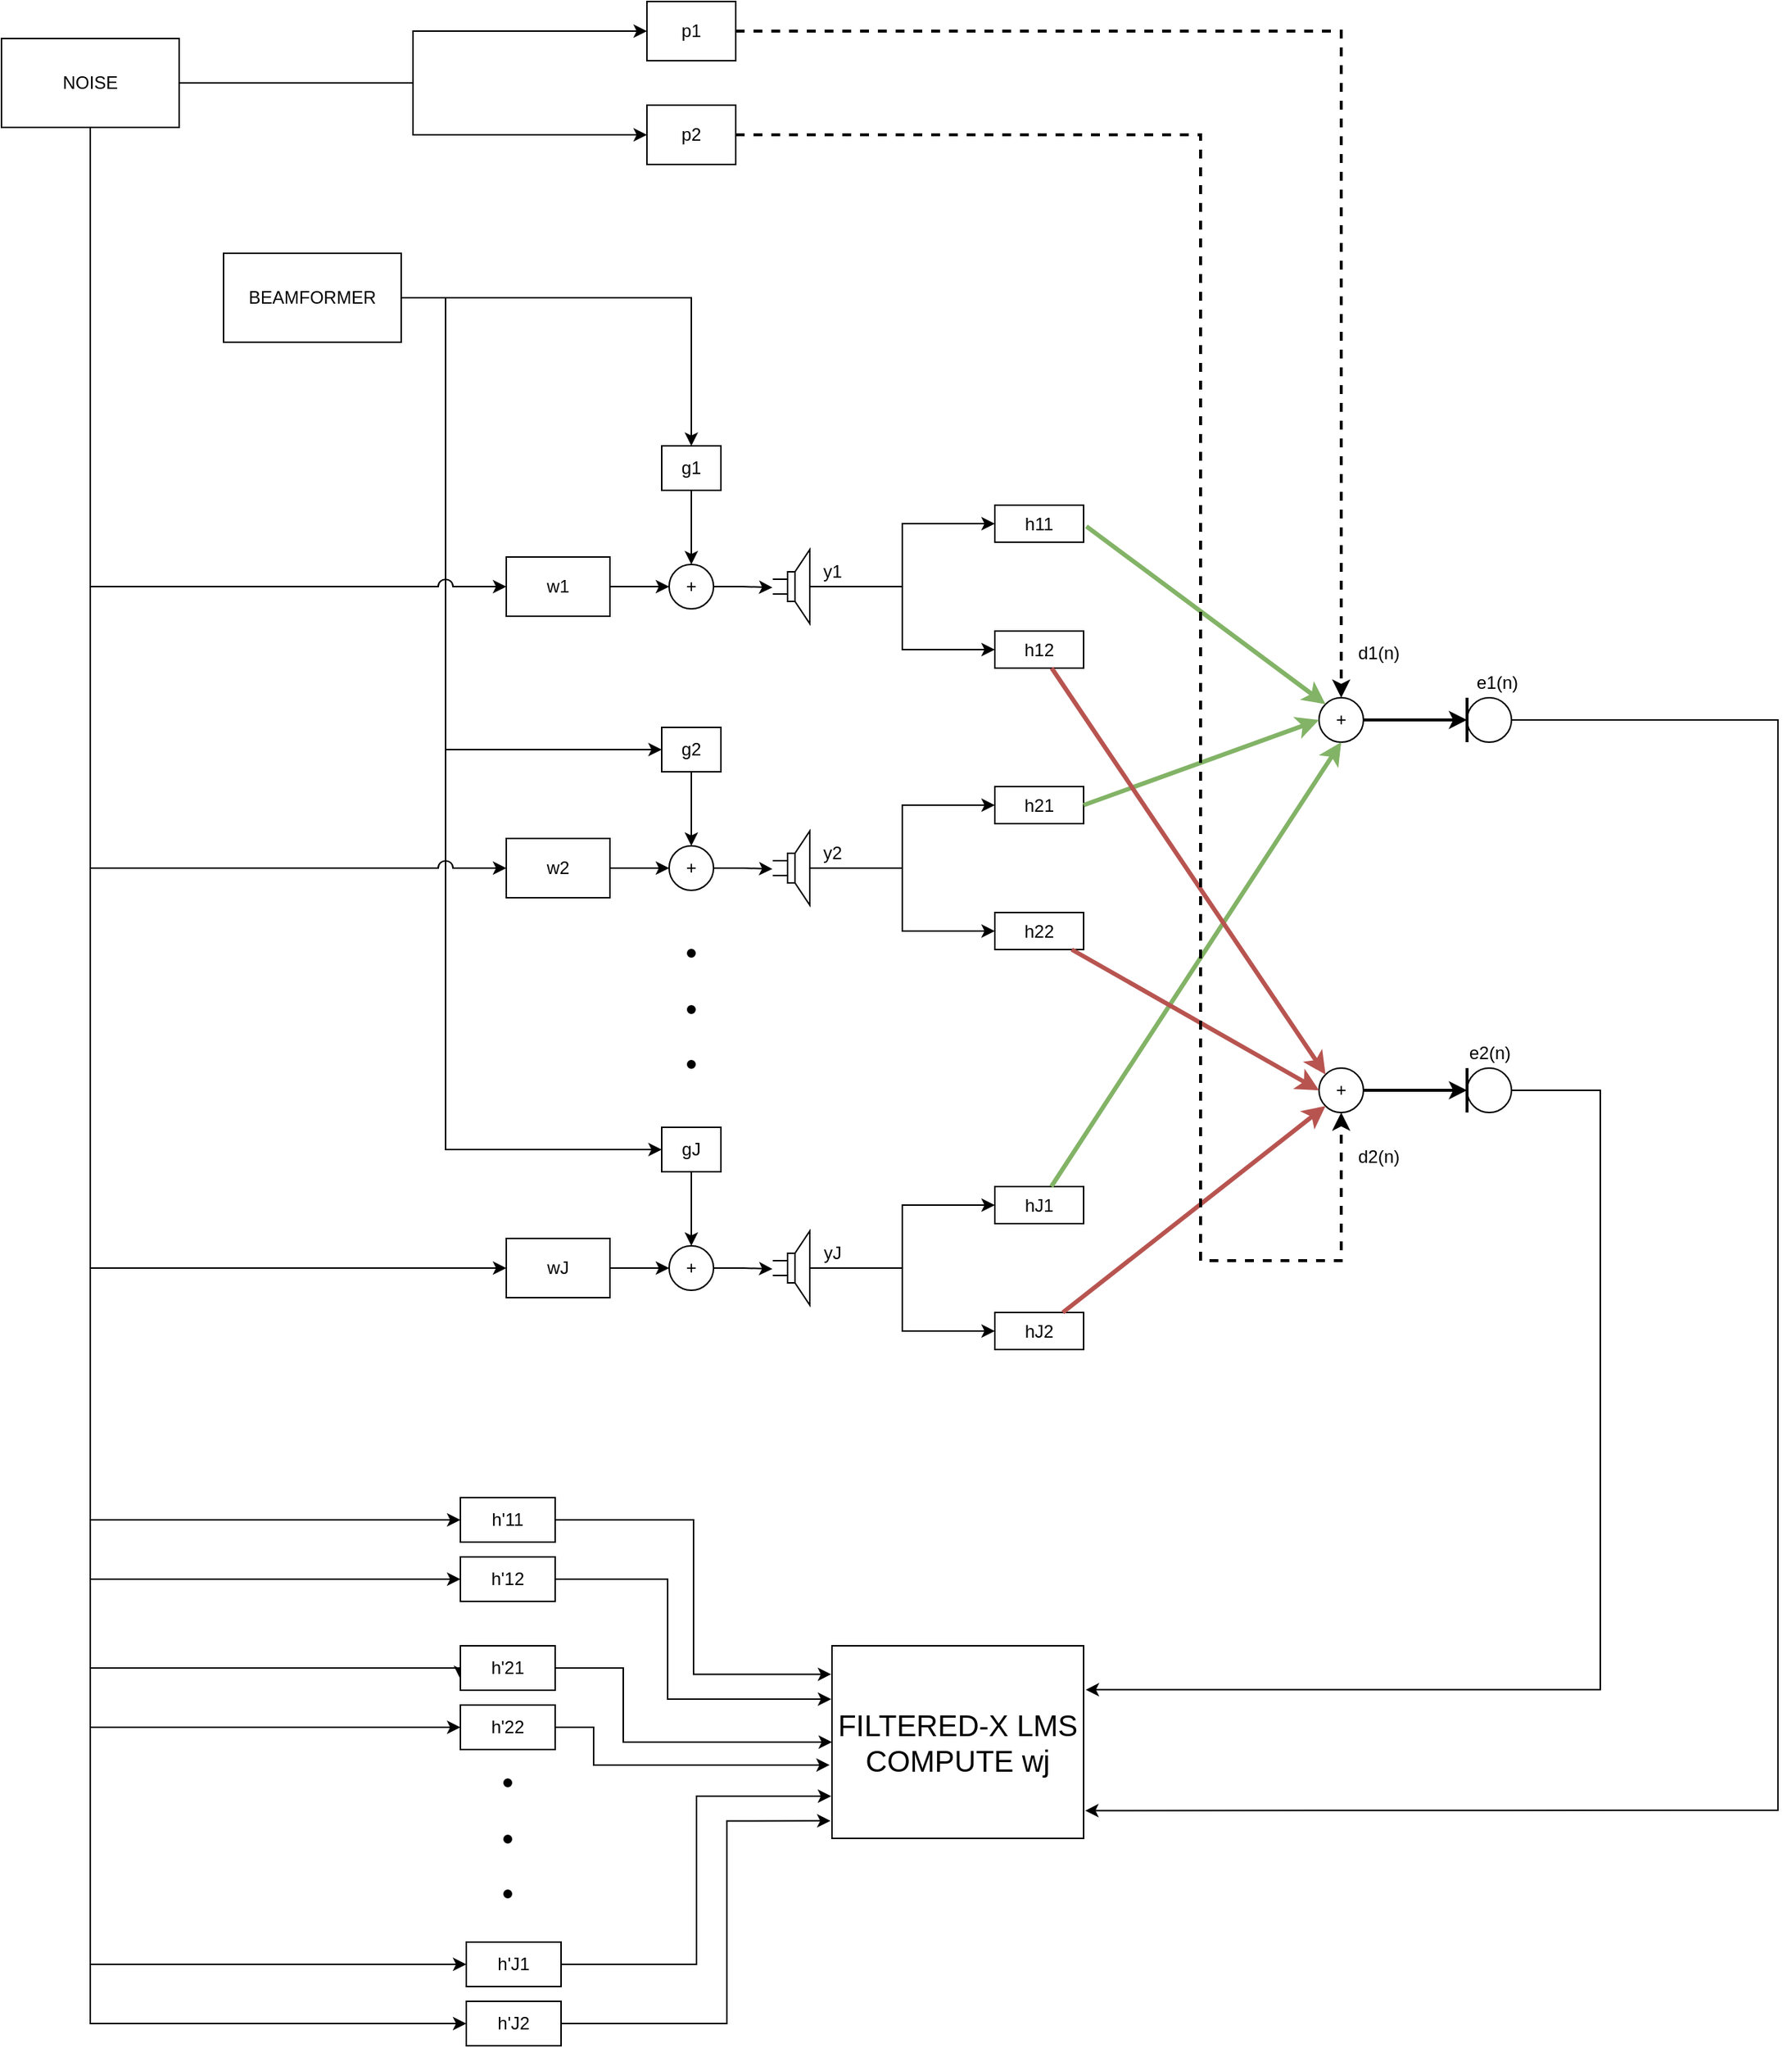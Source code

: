 <mxfile version="14.6.13" type="device"><diagram id="40QJhZGKjycmPh2WNqhG" name="Page-1"><mxGraphModel dx="1537" dy="397" grid="1" gridSize="10" guides="1" tooltips="1" connect="1" arrows="1" fold="1" page="1" pageScale="1" pageWidth="850" pageHeight="1100" math="0" shadow="0"><root><mxCell id="0"/><mxCell id="1" parent="0"/><mxCell id="kyosvPxuZ2ifV6229wMH-44" style="edgeStyle=orthogonalEdgeStyle;rounded=0;orthogonalLoop=1;jettySize=auto;html=1;" edge="1" parent="1" source="ed877tdzemxNGhNe3e_C-29" target="kyosvPxuZ2ifV6229wMH-15"><mxGeometry relative="1" as="geometry"><Array as="points"><mxPoint x="240" y="340"/><mxPoint x="240" y="915"/></Array></mxGeometry></mxCell><mxCell id="kyosvPxuZ2ifV6229wMH-46" style="edgeStyle=orthogonalEdgeStyle;rounded=0;orthogonalLoop=1;jettySize=auto;html=1;entryX=0;entryY=0.5;entryDx=0;entryDy=0;" edge="1" parent="1" source="ed877tdzemxNGhNe3e_C-1" target="ed877tdzemxNGhNe3e_C-2"><mxGeometry relative="1" as="geometry"/></mxCell><mxCell id="kyosvPxuZ2ifV6229wMH-47" style="edgeStyle=orthogonalEdgeStyle;rounded=0;orthogonalLoop=1;jettySize=auto;html=1;entryX=0;entryY=0.5;entryDx=0;entryDy=0;" edge="1" parent="1" source="ed877tdzemxNGhNe3e_C-1" target="ed877tdzemxNGhNe3e_C-23"><mxGeometry relative="1" as="geometry"/></mxCell><mxCell id="kyosvPxuZ2ifV6229wMH-90" style="edgeStyle=orthogonalEdgeStyle;rounded=0;jumpStyle=arc;jumpSize=10;orthogonalLoop=1;jettySize=auto;html=1;entryX=0;entryY=0.5;entryDx=0;entryDy=0;strokeWidth=1;fillColor=#f5f5f5;gradientColor=#b3b3b3;" edge="1" parent="1" source="ed877tdzemxNGhNe3e_C-1" target="kyosvPxuZ2ifV6229wMH-24"><mxGeometry relative="1" as="geometry"><Array as="points"><mxPoint y="995"/></Array></mxGeometry></mxCell><mxCell id="kyosvPxuZ2ifV6229wMH-91" style="edgeStyle=orthogonalEdgeStyle;rounded=0;jumpStyle=arc;jumpSize=10;orthogonalLoop=1;jettySize=auto;html=1;entryX=0;entryY=0.5;entryDx=0;entryDy=0;strokeWidth=1;fillColor=#f5f5f5;gradientColor=#b3b3b3;" edge="1" parent="1" source="ed877tdzemxNGhNe3e_C-1" target="kyosvPxuZ2ifV6229wMH-75"><mxGeometry relative="1" as="geometry"><Array as="points"><mxPoint y="1165"/></Array></mxGeometry></mxCell><mxCell id="kyosvPxuZ2ifV6229wMH-92" style="edgeStyle=orthogonalEdgeStyle;rounded=0;jumpStyle=arc;jumpSize=10;orthogonalLoop=1;jettySize=auto;html=1;entryX=0;entryY=0.5;entryDx=0;entryDy=0;strokeWidth=1;fillColor=#f5f5f5;gradientColor=#b3b3b3;" edge="1" parent="1" source="ed877tdzemxNGhNe3e_C-1" target="kyosvPxuZ2ifV6229wMH-76"><mxGeometry relative="1" as="geometry"><Array as="points"><mxPoint y="1205"/></Array></mxGeometry></mxCell><mxCell id="kyosvPxuZ2ifV6229wMH-93" style="edgeStyle=orthogonalEdgeStyle;rounded=0;jumpStyle=arc;jumpSize=10;orthogonalLoop=1;jettySize=auto;html=1;entryX=0;entryY=0.75;entryDx=0;entryDy=0;strokeWidth=1;fillColor=#f5f5f5;gradientColor=#b3b3b3;" edge="1" parent="1" source="ed877tdzemxNGhNe3e_C-1" target="kyosvPxuZ2ifV6229wMH-77"><mxGeometry relative="1" as="geometry"><Array as="points"><mxPoint y="1265"/><mxPoint x="250" y="1265"/></Array></mxGeometry></mxCell><mxCell id="kyosvPxuZ2ifV6229wMH-94" style="edgeStyle=orthogonalEdgeStyle;rounded=0;jumpStyle=arc;jumpSize=10;orthogonalLoop=1;jettySize=auto;html=1;entryX=0;entryY=0.5;entryDx=0;entryDy=0;strokeWidth=1;fillColor=#f5f5f5;gradientColor=#b3b3b3;" edge="1" parent="1" source="ed877tdzemxNGhNe3e_C-1" target="kyosvPxuZ2ifV6229wMH-78"><mxGeometry relative="1" as="geometry"><Array as="points"><mxPoint y="1305"/></Array></mxGeometry></mxCell><mxCell id="kyosvPxuZ2ifV6229wMH-95" style="edgeStyle=orthogonalEdgeStyle;rounded=0;jumpStyle=arc;jumpSize=10;orthogonalLoop=1;jettySize=auto;html=1;entryX=0;entryY=0.5;entryDx=0;entryDy=0;strokeWidth=1;fillColor=#f5f5f5;gradientColor=#b3b3b3;" edge="1" parent="1" source="ed877tdzemxNGhNe3e_C-1" target="kyosvPxuZ2ifV6229wMH-79"><mxGeometry relative="1" as="geometry"><Array as="points"><mxPoint y="1465"/></Array></mxGeometry></mxCell><mxCell id="kyosvPxuZ2ifV6229wMH-96" style="edgeStyle=orthogonalEdgeStyle;rounded=0;jumpStyle=arc;jumpSize=10;orthogonalLoop=1;jettySize=auto;html=1;entryX=0;entryY=0.5;entryDx=0;entryDy=0;strokeWidth=1;fillColor=#f5f5f5;gradientColor=#b3b3b3;" edge="1" parent="1" source="ed877tdzemxNGhNe3e_C-1" target="kyosvPxuZ2ifV6229wMH-80"><mxGeometry relative="1" as="geometry"><Array as="points"><mxPoint y="1505"/></Array></mxGeometry></mxCell><mxCell id="ed877tdzemxNGhNe3e_C-1" value="NOISE" style="rounded=0;whiteSpace=wrap;html=1;" parent="1" vertex="1"><mxGeometry x="-60" y="165" width="120" height="60" as="geometry"/></mxCell><mxCell id="kyosvPxuZ2ifV6229wMH-42" style="edgeStyle=orthogonalEdgeStyle;rounded=0;orthogonalLoop=1;jettySize=auto;html=1;" edge="1" parent="1" source="ed877tdzemxNGhNe3e_C-29" target="ed877tdzemxNGhNe3e_C-31"><mxGeometry relative="1" as="geometry"><Array as="points"><mxPoint x="406" y="340"/></Array></mxGeometry></mxCell><mxCell id="kyosvPxuZ2ifV6229wMH-43" style="edgeStyle=orthogonalEdgeStyle;rounded=0;orthogonalLoop=1;jettySize=auto;html=1;" edge="1" parent="1" source="ed877tdzemxNGhNe3e_C-29" target="kyosvPxuZ2ifV6229wMH-2"><mxGeometry relative="1" as="geometry"><Array as="points"><mxPoint x="240" y="340"/><mxPoint x="240" y="645"/></Array></mxGeometry></mxCell><mxCell id="ed877tdzemxNGhNe3e_C-29" value="BEAMFORMER" style="rounded=0;whiteSpace=wrap;html=1;fillColor=#ffffff;" parent="1" vertex="1"><mxGeometry x="90" y="310" width="120" height="60" as="geometry"/></mxCell><mxCell id="ed877tdzemxNGhNe3e_C-36" value="" style="group" parent="1" vertex="1" connectable="0"><mxGeometry x="281" y="440" width="390" height="150" as="geometry"/></mxCell><mxCell id="ed877tdzemxNGhNe3e_C-31" value="g1" style="rounded=0;whiteSpace=wrap;html=1;fillColor=#ffffff;" parent="ed877tdzemxNGhNe3e_C-36" vertex="1"><mxGeometry x="105" width="40" height="30" as="geometry"/></mxCell><mxCell id="ed877tdzemxNGhNe3e_C-32" value="+" style="ellipse;whiteSpace=wrap;html=1;aspect=fixed;fillColor=#ffffff;" parent="ed877tdzemxNGhNe3e_C-36" vertex="1"><mxGeometry x="110" y="80" width="30" height="30" as="geometry"/></mxCell><mxCell id="ed877tdzemxNGhNe3e_C-34" style="edgeStyle=orthogonalEdgeStyle;rounded=0;orthogonalLoop=1;jettySize=auto;html=1;entryX=0.5;entryY=0;entryDx=0;entryDy=0;" parent="ed877tdzemxNGhNe3e_C-36" source="ed877tdzemxNGhNe3e_C-31" target="ed877tdzemxNGhNe3e_C-32" edge="1"><mxGeometry relative="1" as="geometry"/></mxCell><mxCell id="ed877tdzemxNGhNe3e_C-24" value="h11" style="rounded=0;whiteSpace=wrap;html=1;" parent="ed877tdzemxNGhNe3e_C-36" vertex="1"><mxGeometry x="330" y="40" width="60" height="25" as="geometry"/></mxCell><mxCell id="ed877tdzemxNGhNe3e_C-25" value="h12" style="rounded=0;whiteSpace=wrap;html=1;" parent="ed877tdzemxNGhNe3e_C-36" vertex="1"><mxGeometry x="330" y="125" width="60" height="25" as="geometry"/></mxCell><mxCell id="ed877tdzemxNGhNe3e_C-26" style="edgeStyle=orthogonalEdgeStyle;rounded=0;orthogonalLoop=1;jettySize=auto;html=1;entryX=0;entryY=0.5;entryDx=0;entryDy=0;" parent="ed877tdzemxNGhNe3e_C-36" source="ed877tdzemxNGhNe3e_C-10" target="ed877tdzemxNGhNe3e_C-24" edge="1"><mxGeometry y="40" as="geometry"/></mxCell><mxCell id="ed877tdzemxNGhNe3e_C-27" style="edgeStyle=orthogonalEdgeStyle;rounded=0;orthogonalLoop=1;jettySize=auto;html=1;entryX=0;entryY=0.5;entryDx=0;entryDy=0;" parent="ed877tdzemxNGhNe3e_C-36" source="ed877tdzemxNGhNe3e_C-10" target="ed877tdzemxNGhNe3e_C-25" edge="1"><mxGeometry y="40" as="geometry"/></mxCell><mxCell id="ed877tdzemxNGhNe3e_C-28" value="y1" style="text;html=1;align=center;verticalAlign=middle;resizable=0;points=[];autosize=1;strokeColor=none;" parent="ed877tdzemxNGhNe3e_C-36" vertex="1"><mxGeometry x="205" y="75" width="30" height="20" as="geometry"/></mxCell><mxCell id="ed877tdzemxNGhNe3e_C-33" style="edgeStyle=orthogonalEdgeStyle;rounded=0;orthogonalLoop=1;jettySize=auto;html=1;entryX=0;entryY=0.5;entryDx=0;entryDy=0;" parent="ed877tdzemxNGhNe3e_C-36" source="ed877tdzemxNGhNe3e_C-4" target="ed877tdzemxNGhNe3e_C-32" edge="1"><mxGeometry relative="1" as="geometry"/></mxCell><mxCell id="ed877tdzemxNGhNe3e_C-4" value="w1" style="rounded=0;whiteSpace=wrap;html=1;" parent="ed877tdzemxNGhNe3e_C-36" vertex="1"><mxGeometry y="75" width="70" height="40" as="geometry"/></mxCell><mxCell id="ed877tdzemxNGhNe3e_C-10" value="" style="pointerEvents=1;verticalLabelPosition=bottom;shadow=0;dashed=0;align=center;html=1;verticalAlign=top;shape=mxgraph.electrical.electro-mechanical.loudspeaker;fillColor=#ffffff;" parent="ed877tdzemxNGhNe3e_C-36" vertex="1"><mxGeometry x="180" y="70" width="25" height="50" as="geometry"/></mxCell><mxCell id="ed877tdzemxNGhNe3e_C-35" style="edgeStyle=orthogonalEdgeStyle;rounded=0;orthogonalLoop=1;jettySize=auto;html=1;entryX=-0.008;entryY=0.512;entryDx=0;entryDy=0;entryPerimeter=0;" parent="ed877tdzemxNGhNe3e_C-36" source="ed877tdzemxNGhNe3e_C-32" target="ed877tdzemxNGhNe3e_C-10" edge="1"><mxGeometry relative="1" as="geometry"/></mxCell><mxCell id="kyosvPxuZ2ifV6229wMH-14" value="" style="group" vertex="1" connectable="0" parent="1"><mxGeometry x="281" y="900" width="390" height="150" as="geometry"/></mxCell><mxCell id="kyosvPxuZ2ifV6229wMH-15" value="gJ" style="rounded=0;whiteSpace=wrap;html=1;fillColor=#ffffff;" vertex="1" parent="kyosvPxuZ2ifV6229wMH-14"><mxGeometry x="105" width="40" height="30" as="geometry"/></mxCell><mxCell id="kyosvPxuZ2ifV6229wMH-16" value="+" style="ellipse;whiteSpace=wrap;html=1;aspect=fixed;fillColor=#ffffff;" vertex="1" parent="kyosvPxuZ2ifV6229wMH-14"><mxGeometry x="110" y="80" width="30" height="30" as="geometry"/></mxCell><mxCell id="kyosvPxuZ2ifV6229wMH-17" style="edgeStyle=orthogonalEdgeStyle;rounded=0;orthogonalLoop=1;jettySize=auto;html=1;entryX=0.5;entryY=0;entryDx=0;entryDy=0;" edge="1" parent="kyosvPxuZ2ifV6229wMH-14" source="kyosvPxuZ2ifV6229wMH-15" target="kyosvPxuZ2ifV6229wMH-16"><mxGeometry relative="1" as="geometry"/></mxCell><mxCell id="kyosvPxuZ2ifV6229wMH-18" value="hJ1" style="rounded=0;whiteSpace=wrap;html=1;" vertex="1" parent="kyosvPxuZ2ifV6229wMH-14"><mxGeometry x="330" y="40" width="60" height="25" as="geometry"/></mxCell><mxCell id="kyosvPxuZ2ifV6229wMH-19" value="hJ2" style="rounded=0;whiteSpace=wrap;html=1;" vertex="1" parent="kyosvPxuZ2ifV6229wMH-14"><mxGeometry x="330" y="125" width="60" height="25" as="geometry"/></mxCell><mxCell id="kyosvPxuZ2ifV6229wMH-20" style="edgeStyle=orthogonalEdgeStyle;rounded=0;orthogonalLoop=1;jettySize=auto;html=1;entryX=0;entryY=0.5;entryDx=0;entryDy=0;" edge="1" parent="kyosvPxuZ2ifV6229wMH-14" source="kyosvPxuZ2ifV6229wMH-25" target="kyosvPxuZ2ifV6229wMH-18"><mxGeometry y="40" as="geometry"/></mxCell><mxCell id="kyosvPxuZ2ifV6229wMH-21" style="edgeStyle=orthogonalEdgeStyle;rounded=0;orthogonalLoop=1;jettySize=auto;html=1;entryX=0;entryY=0.5;entryDx=0;entryDy=0;" edge="1" parent="kyosvPxuZ2ifV6229wMH-14" source="kyosvPxuZ2ifV6229wMH-25" target="kyosvPxuZ2ifV6229wMH-19"><mxGeometry y="40" as="geometry"/></mxCell><mxCell id="kyosvPxuZ2ifV6229wMH-22" value="yJ" style="text;html=1;align=center;verticalAlign=middle;resizable=0;points=[];autosize=1;strokeColor=none;" vertex="1" parent="kyosvPxuZ2ifV6229wMH-14"><mxGeometry x="205" y="75" width="30" height="20" as="geometry"/></mxCell><mxCell id="kyosvPxuZ2ifV6229wMH-23" style="edgeStyle=orthogonalEdgeStyle;rounded=0;orthogonalLoop=1;jettySize=auto;html=1;entryX=0;entryY=0.5;entryDx=0;entryDy=0;" edge="1" parent="kyosvPxuZ2ifV6229wMH-14" source="kyosvPxuZ2ifV6229wMH-24" target="kyosvPxuZ2ifV6229wMH-16"><mxGeometry relative="1" as="geometry"/></mxCell><mxCell id="kyosvPxuZ2ifV6229wMH-24" value="wJ" style="rounded=0;whiteSpace=wrap;html=1;" vertex="1" parent="kyosvPxuZ2ifV6229wMH-14"><mxGeometry y="75" width="70" height="40" as="geometry"/></mxCell><mxCell id="kyosvPxuZ2ifV6229wMH-25" value="" style="pointerEvents=1;verticalLabelPosition=bottom;shadow=0;dashed=0;align=center;html=1;verticalAlign=top;shape=mxgraph.electrical.electro-mechanical.loudspeaker;fillColor=#ffffff;" vertex="1" parent="kyosvPxuZ2ifV6229wMH-14"><mxGeometry x="180" y="70" width="25" height="50" as="geometry"/></mxCell><mxCell id="kyosvPxuZ2ifV6229wMH-26" style="edgeStyle=orthogonalEdgeStyle;rounded=0;orthogonalLoop=1;jettySize=auto;html=1;entryX=-0.008;entryY=0.512;entryDx=0;entryDy=0;entryPerimeter=0;" edge="1" parent="kyosvPxuZ2ifV6229wMH-14" source="kyosvPxuZ2ifV6229wMH-16" target="kyosvPxuZ2ifV6229wMH-25"><mxGeometry relative="1" as="geometry"/></mxCell><mxCell id="kyosvPxuZ2ifV6229wMH-40" value="" style="group" vertex="1" connectable="0" parent="1"><mxGeometry x="403.5" y="780" width="5" height="80" as="geometry"/></mxCell><mxCell id="kyosvPxuZ2ifV6229wMH-35" value="" style="ellipse;whiteSpace=wrap;html=1;aspect=fixed;fillColor=#000000;" vertex="1" parent="kyosvPxuZ2ifV6229wMH-40"><mxGeometry width="5" height="5" as="geometry"/></mxCell><mxCell id="kyosvPxuZ2ifV6229wMH-36" value="" style="ellipse;whiteSpace=wrap;html=1;aspect=fixed;fillColor=#000000;" vertex="1" parent="kyosvPxuZ2ifV6229wMH-40"><mxGeometry y="75" width="5" height="5" as="geometry"/></mxCell><mxCell id="kyosvPxuZ2ifV6229wMH-37" value="" style="ellipse;whiteSpace=wrap;html=1;aspect=fixed;fillColor=#000000;" vertex="1" parent="kyosvPxuZ2ifV6229wMH-40"><mxGeometry y="38" width="5" height="5" as="geometry"/></mxCell><mxCell id="kyosvPxuZ2ifV6229wMH-41" value="" style="group" vertex="1" connectable="0" parent="1"><mxGeometry x="281" y="630" width="390" height="150" as="geometry"/></mxCell><mxCell id="kyosvPxuZ2ifV6229wMH-2" value="g2" style="rounded=0;whiteSpace=wrap;html=1;fillColor=#ffffff;" vertex="1" parent="kyosvPxuZ2ifV6229wMH-41"><mxGeometry x="105" width="40" height="30" as="geometry"/></mxCell><mxCell id="kyosvPxuZ2ifV6229wMH-3" value="+" style="ellipse;whiteSpace=wrap;html=1;aspect=fixed;fillColor=#ffffff;" vertex="1" parent="kyosvPxuZ2ifV6229wMH-41"><mxGeometry x="110" y="80" width="30" height="30" as="geometry"/></mxCell><mxCell id="kyosvPxuZ2ifV6229wMH-4" style="edgeStyle=orthogonalEdgeStyle;rounded=0;orthogonalLoop=1;jettySize=auto;html=1;entryX=0.5;entryY=0;entryDx=0;entryDy=0;" edge="1" parent="kyosvPxuZ2ifV6229wMH-41" source="kyosvPxuZ2ifV6229wMH-2" target="kyosvPxuZ2ifV6229wMH-3"><mxGeometry as="geometry"/></mxCell><mxCell id="kyosvPxuZ2ifV6229wMH-5" value="h21" style="rounded=0;whiteSpace=wrap;html=1;" vertex="1" parent="kyosvPxuZ2ifV6229wMH-41"><mxGeometry x="330" y="40" width="60" height="25" as="geometry"/></mxCell><mxCell id="kyosvPxuZ2ifV6229wMH-6" value="h22" style="rounded=0;whiteSpace=wrap;html=1;" vertex="1" parent="kyosvPxuZ2ifV6229wMH-41"><mxGeometry x="330" y="125" width="60" height="25" as="geometry"/></mxCell><mxCell id="kyosvPxuZ2ifV6229wMH-7" style="edgeStyle=orthogonalEdgeStyle;rounded=0;orthogonalLoop=1;jettySize=auto;html=1;entryX=0;entryY=0.5;entryDx=0;entryDy=0;" edge="1" parent="kyosvPxuZ2ifV6229wMH-41" source="kyosvPxuZ2ifV6229wMH-12" target="kyosvPxuZ2ifV6229wMH-5"><mxGeometry y="40" as="geometry"/></mxCell><mxCell id="kyosvPxuZ2ifV6229wMH-8" style="edgeStyle=orthogonalEdgeStyle;rounded=0;orthogonalLoop=1;jettySize=auto;html=1;entryX=0;entryY=0.5;entryDx=0;entryDy=0;" edge="1" parent="kyosvPxuZ2ifV6229wMH-41" source="kyosvPxuZ2ifV6229wMH-12" target="kyosvPxuZ2ifV6229wMH-6"><mxGeometry y="40" as="geometry"/></mxCell><mxCell id="kyosvPxuZ2ifV6229wMH-9" value="y2" style="text;html=1;align=center;verticalAlign=middle;resizable=0;points=[];autosize=1;strokeColor=none;" vertex="1" parent="kyosvPxuZ2ifV6229wMH-41"><mxGeometry x="205" y="75" width="30" height="20" as="geometry"/></mxCell><mxCell id="kyosvPxuZ2ifV6229wMH-10" style="edgeStyle=orthogonalEdgeStyle;rounded=0;orthogonalLoop=1;jettySize=auto;html=1;entryX=0;entryY=0.5;entryDx=0;entryDy=0;" edge="1" parent="kyosvPxuZ2ifV6229wMH-41" source="kyosvPxuZ2ifV6229wMH-11" target="kyosvPxuZ2ifV6229wMH-3"><mxGeometry as="geometry"/></mxCell><mxCell id="kyosvPxuZ2ifV6229wMH-11" value="w2" style="rounded=0;whiteSpace=wrap;html=1;" vertex="1" parent="kyosvPxuZ2ifV6229wMH-41"><mxGeometry y="75" width="70" height="40" as="geometry"/></mxCell><mxCell id="kyosvPxuZ2ifV6229wMH-12" value="" style="pointerEvents=1;verticalLabelPosition=bottom;shadow=0;dashed=0;align=center;html=1;verticalAlign=top;shape=mxgraph.electrical.electro-mechanical.loudspeaker;fillColor=#ffffff;" vertex="1" parent="kyosvPxuZ2ifV6229wMH-41"><mxGeometry x="180" y="70" width="25" height="50" as="geometry"/></mxCell><mxCell id="kyosvPxuZ2ifV6229wMH-13" style="edgeStyle=orthogonalEdgeStyle;rounded=0;orthogonalLoop=1;jettySize=auto;html=1;entryX=-0.008;entryY=0.512;entryDx=0;entryDy=0;entryPerimeter=0;" edge="1" parent="kyosvPxuZ2ifV6229wMH-41" source="kyosvPxuZ2ifV6229wMH-3" target="kyosvPxuZ2ifV6229wMH-12"><mxGeometry as="geometry"/></mxCell><mxCell id="kyosvPxuZ2ifV6229wMH-45" value="" style="group" vertex="1" connectable="0" parent="1"><mxGeometry x="376" y="140" width="60" height="110" as="geometry"/></mxCell><mxCell id="ed877tdzemxNGhNe3e_C-2" value="p1" style="rounded=0;whiteSpace=wrap;html=1;" parent="kyosvPxuZ2ifV6229wMH-45" vertex="1"><mxGeometry width="60" height="40" as="geometry"/></mxCell><mxCell id="ed877tdzemxNGhNe3e_C-23" value="p2" style="rounded=0;whiteSpace=wrap;html=1;" parent="kyosvPxuZ2ifV6229wMH-45" vertex="1"><mxGeometry y="70" width="60" height="40" as="geometry"/></mxCell><mxCell id="kyosvPxuZ2ifV6229wMH-63" style="edgeStyle=orthogonalEdgeStyle;rounded=0;orthogonalLoop=1;jettySize=auto;html=1;entryX=0;entryY=0.5;entryDx=0;entryDy=0;strokeWidth=2;fillColor=#f5f5f5;gradientColor=#b3b3b3;" edge="1" parent="1" source="kyosvPxuZ2ifV6229wMH-49" target="kyosvPxuZ2ifV6229wMH-59"><mxGeometry relative="1" as="geometry"/></mxCell><mxCell id="kyosvPxuZ2ifV6229wMH-49" value="+" style="ellipse;whiteSpace=wrap;html=1;aspect=fixed;fillColor=#ffffff;" vertex="1" parent="1"><mxGeometry x="830" y="610" width="30" height="30" as="geometry"/></mxCell><mxCell id="kyosvPxuZ2ifV6229wMH-70" style="edgeStyle=orthogonalEdgeStyle;rounded=0;orthogonalLoop=1;jettySize=auto;html=1;entryX=0;entryY=0.5;entryDx=0;entryDy=0;strokeWidth=2;fillColor=#f5f5f5;gradientColor=#b3b3b3;" edge="1" parent="1" source="kyosvPxuZ2ifV6229wMH-50" target="kyosvPxuZ2ifV6229wMH-68"><mxGeometry relative="1" as="geometry"/></mxCell><mxCell id="kyosvPxuZ2ifV6229wMH-50" value="+" style="ellipse;whiteSpace=wrap;html=1;aspect=fixed;fillColor=#ffffff;" vertex="1" parent="1"><mxGeometry x="830" y="860" width="30" height="30" as="geometry"/></mxCell><mxCell id="kyosvPxuZ2ifV6229wMH-51" style="rounded=0;orthogonalLoop=1;jettySize=auto;html=1;entryX=0;entryY=0;entryDx=0;entryDy=0;gradientColor=#97d077;fillColor=#d5e8d4;strokeColor=#82b366;strokeWidth=3;exitX=1.031;exitY=0.571;exitDx=0;exitDy=0;exitPerimeter=0;" edge="1" parent="1" source="ed877tdzemxNGhNe3e_C-24" target="kyosvPxuZ2ifV6229wMH-49"><mxGeometry relative="1" as="geometry"/></mxCell><mxCell id="kyosvPxuZ2ifV6229wMH-52" style="edgeStyle=none;rounded=0;orthogonalLoop=1;jettySize=auto;html=1;strokeWidth=3;gradientColor=#97d077;fillColor=#d5e8d4;strokeColor=#82b366;exitX=1;exitY=0.5;exitDx=0;exitDy=0;entryX=0;entryY=0.5;entryDx=0;entryDy=0;" edge="1" parent="1" source="kyosvPxuZ2ifV6229wMH-5" target="kyosvPxuZ2ifV6229wMH-49"><mxGeometry relative="1" as="geometry"/></mxCell><mxCell id="kyosvPxuZ2ifV6229wMH-53" style="edgeStyle=none;rounded=0;orthogonalLoop=1;jettySize=auto;html=1;entryX=0.5;entryY=1;entryDx=0;entryDy=0;strokeColor=#82b366;strokeWidth=3;fillColor=#d5e8d4;gradientColor=#97d077;" edge="1" parent="1" source="kyosvPxuZ2ifV6229wMH-18" target="kyosvPxuZ2ifV6229wMH-49"><mxGeometry relative="1" as="geometry"/></mxCell><mxCell id="kyosvPxuZ2ifV6229wMH-54" style="edgeStyle=none;rounded=0;orthogonalLoop=1;jettySize=auto;html=1;entryX=0;entryY=0;entryDx=0;entryDy=0;strokeColor=#b85450;strokeWidth=3;fillColor=#f8cecc;gradientColor=#ea6b66;" edge="1" parent="1" source="ed877tdzemxNGhNe3e_C-25" target="kyosvPxuZ2ifV6229wMH-50"><mxGeometry relative="1" as="geometry"/></mxCell><mxCell id="kyosvPxuZ2ifV6229wMH-55" style="edgeStyle=none;rounded=0;orthogonalLoop=1;jettySize=auto;html=1;entryX=0;entryY=0.5;entryDx=0;entryDy=0;strokeColor=#b85450;strokeWidth=3;fillColor=#f8cecc;gradientColor=#ea6b66;" edge="1" parent="1" source="kyosvPxuZ2ifV6229wMH-6" target="kyosvPxuZ2ifV6229wMH-50"><mxGeometry relative="1" as="geometry"/></mxCell><mxCell id="kyosvPxuZ2ifV6229wMH-56" style="edgeStyle=none;rounded=0;orthogonalLoop=1;jettySize=auto;html=1;entryX=0;entryY=1;entryDx=0;entryDy=0;strokeColor=#b85450;strokeWidth=3;fillColor=#f8cecc;gradientColor=#ea6b66;" edge="1" parent="1" source="kyosvPxuZ2ifV6229wMH-19" target="kyosvPxuZ2ifV6229wMH-50"><mxGeometry relative="1" as="geometry"/></mxCell><mxCell id="kyosvPxuZ2ifV6229wMH-57" style="edgeStyle=orthogonalEdgeStyle;rounded=0;orthogonalLoop=1;jettySize=auto;html=1;entryX=0.5;entryY=0;entryDx=0;entryDy=0;strokeWidth=2;fillColor=#f5f5f5;gradientColor=#b3b3b3;dashed=1;" edge="1" parent="1" source="ed877tdzemxNGhNe3e_C-2" target="kyosvPxuZ2ifV6229wMH-49"><mxGeometry relative="1" as="geometry"/></mxCell><mxCell id="kyosvPxuZ2ifV6229wMH-58" style="edgeStyle=orthogonalEdgeStyle;rounded=0;orthogonalLoop=1;jettySize=auto;html=1;entryX=0.5;entryY=1;entryDx=0;entryDy=0;dashed=1;strokeWidth=2;fillColor=#f5f5f5;gradientColor=#b3b3b3;" edge="1" parent="1" source="ed877tdzemxNGhNe3e_C-23" target="kyosvPxuZ2ifV6229wMH-50"><mxGeometry relative="1" as="geometry"><Array as="points"><mxPoint x="750" y="230"/><mxPoint x="750" y="990"/><mxPoint x="845" y="990"/></Array></mxGeometry></mxCell><mxCell id="kyosvPxuZ2ifV6229wMH-62" value="" style="group" vertex="1" connectable="0" parent="1"><mxGeometry x="930" y="610" width="30" height="30" as="geometry"/></mxCell><mxCell id="kyosvPxuZ2ifV6229wMH-59" value="" style="ellipse;whiteSpace=wrap;html=1;aspect=fixed;fillColor=#FFFFFF;" vertex="1" parent="kyosvPxuZ2ifV6229wMH-62"><mxGeometry width="30" height="30" as="geometry"/></mxCell><mxCell id="kyosvPxuZ2ifV6229wMH-60" value="" style="endArrow=none;html=1;strokeWidth=2;fillColor=#f5f5f5;gradientColor=#b3b3b3;" edge="1" parent="kyosvPxuZ2ifV6229wMH-62"><mxGeometry width="50" height="50" as="geometry"><mxPoint y="30" as="sourcePoint"/><mxPoint as="targetPoint"/></mxGeometry></mxCell><mxCell id="kyosvPxuZ2ifV6229wMH-67" value="" style="group" vertex="1" connectable="0" parent="1"><mxGeometry x="930" y="860" width="30" height="30" as="geometry"/></mxCell><mxCell id="kyosvPxuZ2ifV6229wMH-68" value="" style="ellipse;whiteSpace=wrap;html=1;aspect=fixed;fillColor=#FFFFFF;" vertex="1" parent="kyosvPxuZ2ifV6229wMH-67"><mxGeometry width="30" height="30" as="geometry"/></mxCell><mxCell id="kyosvPxuZ2ifV6229wMH-69" value="" style="endArrow=none;html=1;strokeWidth=2;fillColor=#f5f5f5;gradientColor=#b3b3b3;" edge="1" parent="kyosvPxuZ2ifV6229wMH-67"><mxGeometry width="50" height="50" as="geometry"><mxPoint y="30" as="sourcePoint"/><mxPoint as="targetPoint"/></mxGeometry></mxCell><mxCell id="kyosvPxuZ2ifV6229wMH-71" value="d1(n)" style="text;html=1;align=center;verticalAlign=middle;resizable=0;points=[];autosize=1;strokeColor=none;" vertex="1" parent="1"><mxGeometry x="850" y="570" width="40" height="20" as="geometry"/></mxCell><mxCell id="kyosvPxuZ2ifV6229wMH-72" value="d2(n)" style="text;html=1;align=center;verticalAlign=middle;resizable=0;points=[];autosize=1;strokeColor=none;" vertex="1" parent="1"><mxGeometry x="850" y="910" width="40" height="20" as="geometry"/></mxCell><mxCell id="kyosvPxuZ2ifV6229wMH-73" value="e1(n)" style="text;html=1;align=center;verticalAlign=middle;resizable=0;points=[];autosize=1;strokeColor=none;" vertex="1" parent="1"><mxGeometry x="930" y="590" width="40" height="20" as="geometry"/></mxCell><mxCell id="kyosvPxuZ2ifV6229wMH-74" value="e2(n)" style="text;html=1;align=center;verticalAlign=middle;resizable=0;points=[];autosize=1;strokeColor=none;" vertex="1" parent="1"><mxGeometry x="925" y="840" width="40" height="20" as="geometry"/></mxCell><mxCell id="kyosvPxuZ2ifV6229wMH-81" value="" style="group" vertex="1" connectable="0" parent="1"><mxGeometry x="250" y="1250" width="64" height="70" as="geometry"/></mxCell><mxCell id="kyosvPxuZ2ifV6229wMH-77" value="h'21" style="rounded=0;whiteSpace=wrap;html=1;fillColor=#FFFFFF;" vertex="1" parent="kyosvPxuZ2ifV6229wMH-81"><mxGeometry width="64" height="30" as="geometry"/></mxCell><mxCell id="kyosvPxuZ2ifV6229wMH-78" value="h'22" style="rounded=0;whiteSpace=wrap;html=1;fillColor=#FFFFFF;" vertex="1" parent="kyosvPxuZ2ifV6229wMH-81"><mxGeometry y="40" width="64" height="30" as="geometry"/></mxCell><mxCell id="kyosvPxuZ2ifV6229wMH-82" value="" style="group" vertex="1" connectable="0" parent="1"><mxGeometry x="250" y="1150" width="64" height="70" as="geometry"/></mxCell><mxCell id="kyosvPxuZ2ifV6229wMH-75" value="h'11" style="rounded=0;whiteSpace=wrap;html=1;fillColor=#FFFFFF;" vertex="1" parent="kyosvPxuZ2ifV6229wMH-82"><mxGeometry width="64" height="30" as="geometry"/></mxCell><mxCell id="kyosvPxuZ2ifV6229wMH-76" value="h'12" style="rounded=0;whiteSpace=wrap;html=1;fillColor=#FFFFFF;" vertex="1" parent="kyosvPxuZ2ifV6229wMH-82"><mxGeometry y="40" width="64" height="30" as="geometry"/></mxCell><mxCell id="kyosvPxuZ2ifV6229wMH-83" value="" style="group" vertex="1" connectable="0" parent="1"><mxGeometry x="254" y="1450" width="64" height="70" as="geometry"/></mxCell><mxCell id="kyosvPxuZ2ifV6229wMH-79" value="h'J1" style="rounded=0;whiteSpace=wrap;html=1;fillColor=#FFFFFF;" vertex="1" parent="kyosvPxuZ2ifV6229wMH-83"><mxGeometry width="64" height="30" as="geometry"/></mxCell><mxCell id="kyosvPxuZ2ifV6229wMH-80" value="h'J2" style="rounded=0;whiteSpace=wrap;html=1;fillColor=#FFFFFF;" vertex="1" parent="kyosvPxuZ2ifV6229wMH-83"><mxGeometry y="40" width="64" height="30" as="geometry"/></mxCell><mxCell id="kyosvPxuZ2ifV6229wMH-84" value="" style="group" vertex="1" connectable="0" parent="1"><mxGeometry x="279.5" y="1340" width="5" height="80" as="geometry"/></mxCell><mxCell id="kyosvPxuZ2ifV6229wMH-85" value="" style="ellipse;whiteSpace=wrap;html=1;aspect=fixed;fillColor=#000000;" vertex="1" parent="kyosvPxuZ2ifV6229wMH-84"><mxGeometry width="5" height="5" as="geometry"/></mxCell><mxCell id="kyosvPxuZ2ifV6229wMH-86" value="" style="ellipse;whiteSpace=wrap;html=1;aspect=fixed;fillColor=#000000;" vertex="1" parent="kyosvPxuZ2ifV6229wMH-84"><mxGeometry y="75" width="5" height="5" as="geometry"/></mxCell><mxCell id="kyosvPxuZ2ifV6229wMH-87" value="" style="ellipse;whiteSpace=wrap;html=1;aspect=fixed;fillColor=#000000;" vertex="1" parent="kyosvPxuZ2ifV6229wMH-84"><mxGeometry y="38" width="5" height="5" as="geometry"/></mxCell><mxCell id="kyosvPxuZ2ifV6229wMH-88" style="edgeStyle=orthogonalEdgeStyle;rounded=0;orthogonalLoop=1;jettySize=auto;html=1;entryX=0;entryY=0.5;entryDx=0;entryDy=0;strokeWidth=1;fillColor=#f5f5f5;gradientColor=#b3b3b3;jumpStyle=arc;jumpSize=10;" edge="1" parent="1" source="ed877tdzemxNGhNe3e_C-1" target="ed877tdzemxNGhNe3e_C-4"><mxGeometry relative="1" as="geometry"><Array as="points"><mxPoint y="535"/></Array></mxGeometry></mxCell><mxCell id="kyosvPxuZ2ifV6229wMH-89" style="edgeStyle=orthogonalEdgeStyle;rounded=0;jumpStyle=arc;jumpSize=10;orthogonalLoop=1;jettySize=auto;html=1;entryX=0;entryY=0.5;entryDx=0;entryDy=0;strokeWidth=1;fillColor=#f5f5f5;gradientColor=#b3b3b3;" edge="1" parent="1" source="ed877tdzemxNGhNe3e_C-1" target="kyosvPxuZ2ifV6229wMH-11"><mxGeometry relative="1" as="geometry"><Array as="points"><mxPoint y="725"/></Array></mxGeometry></mxCell><mxCell id="kyosvPxuZ2ifV6229wMH-97" value="&lt;font style=&quot;font-size: 20px&quot;&gt;FILTERED-X LMS COMPUTE wj&lt;/font&gt;" style="rounded=0;whiteSpace=wrap;html=1;fillColor=#FFFFFF;" vertex="1" parent="1"><mxGeometry x="501" y="1250" width="170" height="130" as="geometry"/></mxCell><mxCell id="kyosvPxuZ2ifV6229wMH-98" style="edgeStyle=orthogonalEdgeStyle;rounded=0;jumpStyle=arc;jumpSize=10;orthogonalLoop=1;jettySize=auto;html=1;entryX=-0.003;entryY=0.148;entryDx=0;entryDy=0;entryPerimeter=0;strokeWidth=1;fillColor=#f5f5f5;gradientColor=#b3b3b3;" edge="1" parent="1" source="kyosvPxuZ2ifV6229wMH-75" target="kyosvPxuZ2ifV6229wMH-97"><mxGeometry relative="1" as="geometry"/></mxCell><mxCell id="kyosvPxuZ2ifV6229wMH-99" style="edgeStyle=orthogonalEdgeStyle;rounded=0;jumpStyle=arc;jumpSize=10;orthogonalLoop=1;jettySize=auto;html=1;entryX=-0.003;entryY=0.28;entryDx=0;entryDy=0;entryPerimeter=0;strokeWidth=1;fillColor=#f5f5f5;gradientColor=#b3b3b3;" edge="1" parent="1" source="kyosvPxuZ2ifV6229wMH-76" target="kyosvPxuZ2ifV6229wMH-97"><mxGeometry relative="1" as="geometry"><Array as="points"><mxPoint x="390" y="1205"/><mxPoint x="390" y="1286"/><mxPoint x="501" y="1286"/></Array></mxGeometry></mxCell><mxCell id="kyosvPxuZ2ifV6229wMH-100" style="edgeStyle=orthogonalEdgeStyle;rounded=0;jumpStyle=arc;jumpSize=10;orthogonalLoop=1;jettySize=auto;html=1;entryX=0;entryY=0.5;entryDx=0;entryDy=0;strokeWidth=1;fillColor=#f5f5f5;gradientColor=#b3b3b3;" edge="1" parent="1" source="kyosvPxuZ2ifV6229wMH-77" target="kyosvPxuZ2ifV6229wMH-97"><mxGeometry relative="1" as="geometry"><Array as="points"><mxPoint x="360" y="1265"/><mxPoint x="360" y="1315"/></Array></mxGeometry></mxCell><mxCell id="kyosvPxuZ2ifV6229wMH-101" style="edgeStyle=orthogonalEdgeStyle;rounded=0;jumpStyle=arc;jumpSize=10;orthogonalLoop=1;jettySize=auto;html=1;entryX=-0.009;entryY=0.619;entryDx=0;entryDy=0;entryPerimeter=0;strokeWidth=1;fillColor=#f5f5f5;gradientColor=#b3b3b3;" edge="1" parent="1" source="kyosvPxuZ2ifV6229wMH-78" target="kyosvPxuZ2ifV6229wMH-97"><mxGeometry relative="1" as="geometry"><Array as="points"><mxPoint x="340" y="1305"/><mxPoint x="340" y="1330"/></Array></mxGeometry></mxCell><mxCell id="kyosvPxuZ2ifV6229wMH-102" style="edgeStyle=orthogonalEdgeStyle;rounded=0;jumpStyle=arc;jumpSize=10;orthogonalLoop=1;jettySize=auto;html=1;entryX=-0.003;entryY=0.781;entryDx=0;entryDy=0;entryPerimeter=0;strokeWidth=1;fillColor=#f5f5f5;gradientColor=#b3b3b3;" edge="1" parent="1" source="kyosvPxuZ2ifV6229wMH-79" target="kyosvPxuZ2ifV6229wMH-97"><mxGeometry relative="1" as="geometry"/></mxCell><mxCell id="kyosvPxuZ2ifV6229wMH-103" style="edgeStyle=orthogonalEdgeStyle;rounded=0;jumpStyle=arc;jumpSize=10;orthogonalLoop=1;jettySize=auto;html=1;entryX=-0.006;entryY=0.909;entryDx=0;entryDy=0;entryPerimeter=0;strokeWidth=1;fillColor=#f5f5f5;gradientColor=#b3b3b3;" edge="1" parent="1" source="kyosvPxuZ2ifV6229wMH-80" target="kyosvPxuZ2ifV6229wMH-97"><mxGeometry relative="1" as="geometry"><Array as="points"><mxPoint x="430" y="1505"/><mxPoint x="430" y="1368"/></Array></mxGeometry></mxCell><mxCell id="kyosvPxuZ2ifV6229wMH-104" style="edgeStyle=orthogonalEdgeStyle;rounded=0;jumpStyle=arc;jumpSize=10;orthogonalLoop=1;jettySize=auto;html=1;strokeWidth=1;fillColor=#f5f5f5;gradientColor=#b3b3b3;entryX=1.006;entryY=0.856;entryDx=0;entryDy=0;entryPerimeter=0;" edge="1" parent="1" source="kyosvPxuZ2ifV6229wMH-59" target="kyosvPxuZ2ifV6229wMH-97"><mxGeometry relative="1" as="geometry"><mxPoint x="800" y="1360" as="targetPoint"/><Array as="points"><mxPoint x="1140" y="625"/><mxPoint x="1140" y="1361"/><mxPoint x="720" y="1361"/></Array></mxGeometry></mxCell><mxCell id="kyosvPxuZ2ifV6229wMH-105" style="edgeStyle=orthogonalEdgeStyle;rounded=0;jumpStyle=arc;jumpSize=10;orthogonalLoop=1;jettySize=auto;html=1;strokeWidth=1;fillColor=#f5f5f5;gradientColor=#b3b3b3;entryX=1.008;entryY=0.228;entryDx=0;entryDy=0;entryPerimeter=0;" edge="1" parent="1" source="kyosvPxuZ2ifV6229wMH-68" target="kyosvPxuZ2ifV6229wMH-97"><mxGeometry relative="1" as="geometry"><mxPoint x="770" y="1240" as="targetPoint"/><Array as="points"><mxPoint x="1020" y="875"/><mxPoint x="1020" y="1280"/></Array></mxGeometry></mxCell></root></mxGraphModel></diagram></mxfile>